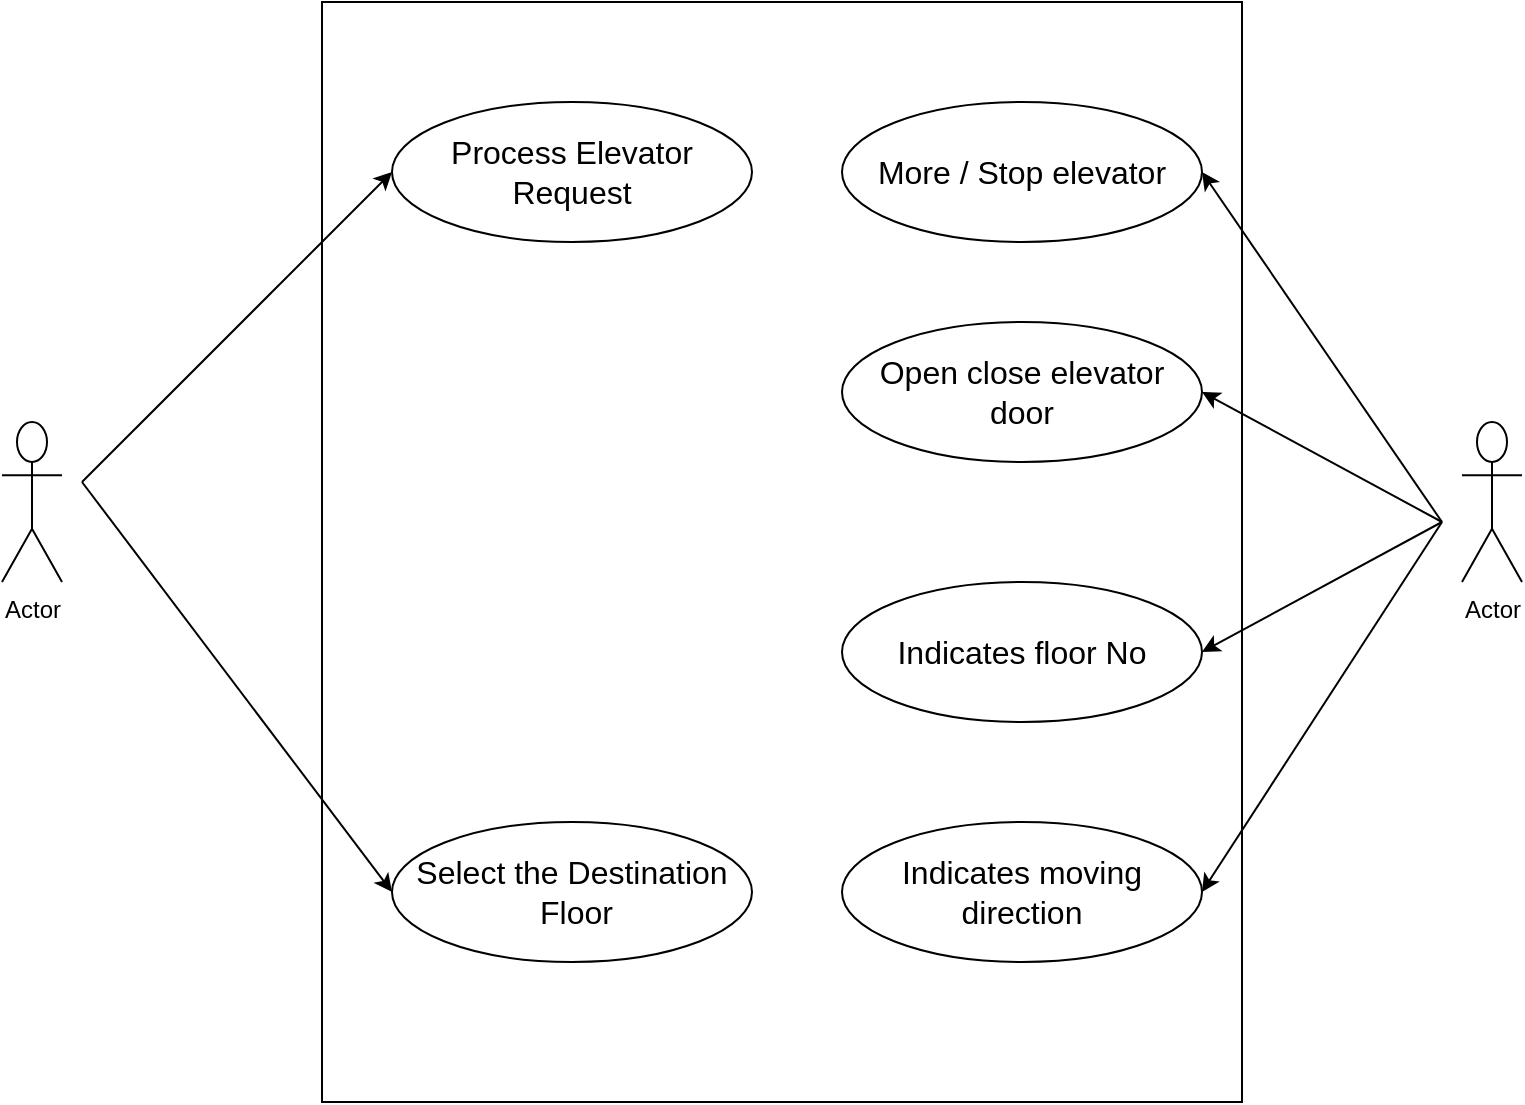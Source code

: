 <mxfile version="21.3.4" type="github">
  <diagram name="Page-1" id="b3dVDvIeKJ-f99Pgw6TJ">
    <mxGraphModel dx="1192" dy="1508" grid="1" gridSize="10" guides="1" tooltips="1" connect="1" arrows="1" fold="1" page="1" pageScale="1" pageWidth="850" pageHeight="1100" math="0" shadow="0">
      <root>
        <mxCell id="0" />
        <mxCell id="1" parent="0" />
        <mxCell id="ESShFr3eKv7B14Bm_Qjz-2" value="" style="rounded=0;whiteSpace=wrap;html=1;" vertex="1" parent="1">
          <mxGeometry x="210" y="240" width="460" height="550" as="geometry" />
        </mxCell>
        <mxCell id="ESShFr3eKv7B14Bm_Qjz-3" value="&lt;font style=&quot;font-size: 16px;&quot;&gt;Process Elevator &lt;br&gt;Request&lt;/font&gt;" style="ellipse;whiteSpace=wrap;html=1;" vertex="1" parent="1">
          <mxGeometry x="245" y="290" width="180" height="70" as="geometry" />
        </mxCell>
        <mxCell id="ESShFr3eKv7B14Bm_Qjz-4" value="&lt;font style=&quot;font-size: 16px;&quot;&gt;Select the Destination&lt;br&gt;&amp;nbsp;Floor&lt;/font&gt;" style="ellipse;whiteSpace=wrap;html=1;" vertex="1" parent="1">
          <mxGeometry x="245" y="650" width="180" height="70" as="geometry" />
        </mxCell>
        <mxCell id="ESShFr3eKv7B14Bm_Qjz-5" value="Actor" style="shape=umlActor;verticalLabelPosition=bottom;verticalAlign=top;html=1;outlineConnect=0;" vertex="1" parent="1">
          <mxGeometry x="50" y="450" width="30" height="80" as="geometry" />
        </mxCell>
        <mxCell id="ESShFr3eKv7B14Bm_Qjz-6" value="" style="endArrow=classic;html=1;rounded=0;entryX=0;entryY=0.5;entryDx=0;entryDy=0;" edge="1" parent="1" target="ESShFr3eKv7B14Bm_Qjz-3">
          <mxGeometry width="50" height="50" relative="1" as="geometry">
            <mxPoint x="90" y="480" as="sourcePoint" />
            <mxPoint x="490" y="320" as="targetPoint" />
          </mxGeometry>
        </mxCell>
        <mxCell id="ESShFr3eKv7B14Bm_Qjz-7" value="" style="endArrow=classic;html=1;rounded=0;entryX=0;entryY=0.5;entryDx=0;entryDy=0;" edge="1" parent="1" target="ESShFr3eKv7B14Bm_Qjz-4">
          <mxGeometry width="50" height="50" relative="1" as="geometry">
            <mxPoint x="90" y="480" as="sourcePoint" />
            <mxPoint x="255" y="335" as="targetPoint" />
          </mxGeometry>
        </mxCell>
        <mxCell id="ESShFr3eKv7B14Bm_Qjz-8" value="&lt;span style=&quot;font-size: 16px;&quot;&gt;More / Stop elevator&lt;/span&gt;" style="ellipse;whiteSpace=wrap;html=1;" vertex="1" parent="1">
          <mxGeometry x="470" y="290" width="180" height="70" as="geometry" />
        </mxCell>
        <mxCell id="ESShFr3eKv7B14Bm_Qjz-9" value="&lt;span style=&quot;font-size: 16px;&quot;&gt;Open close elevator door&lt;/span&gt;" style="ellipse;whiteSpace=wrap;html=1;" vertex="1" parent="1">
          <mxGeometry x="470" y="400" width="180" height="70" as="geometry" />
        </mxCell>
        <mxCell id="ESShFr3eKv7B14Bm_Qjz-10" value="&lt;span style=&quot;font-size: 16px;&quot;&gt;Indicates floor No&lt;/span&gt;" style="ellipse;whiteSpace=wrap;html=1;" vertex="1" parent="1">
          <mxGeometry x="470" y="530" width="180" height="70" as="geometry" />
        </mxCell>
        <mxCell id="ESShFr3eKv7B14Bm_Qjz-11" value="&lt;span style=&quot;font-size: 16px;&quot;&gt;Indicates moving direction&lt;/span&gt;" style="ellipse;whiteSpace=wrap;html=1;" vertex="1" parent="1">
          <mxGeometry x="470" y="650" width="180" height="70" as="geometry" />
        </mxCell>
        <mxCell id="ESShFr3eKv7B14Bm_Qjz-12" value="Actor" style="shape=umlActor;verticalLabelPosition=bottom;verticalAlign=top;html=1;outlineConnect=0;" vertex="1" parent="1">
          <mxGeometry x="780" y="450" width="30" height="80" as="geometry" />
        </mxCell>
        <mxCell id="ESShFr3eKv7B14Bm_Qjz-13" value="" style="endArrow=classic;html=1;rounded=0;entryX=1;entryY=0.5;entryDx=0;entryDy=0;" edge="1" parent="1" target="ESShFr3eKv7B14Bm_Qjz-8">
          <mxGeometry width="50" height="50" relative="1" as="geometry">
            <mxPoint x="770" y="500" as="sourcePoint" />
            <mxPoint x="255" y="335" as="targetPoint" />
          </mxGeometry>
        </mxCell>
        <mxCell id="ESShFr3eKv7B14Bm_Qjz-14" value="" style="endArrow=classic;html=1;rounded=0;entryX=1;entryY=0.5;entryDx=0;entryDy=0;" edge="1" parent="1" target="ESShFr3eKv7B14Bm_Qjz-9">
          <mxGeometry width="50" height="50" relative="1" as="geometry">
            <mxPoint x="770" y="500" as="sourcePoint" />
            <mxPoint x="662" y="348" as="targetPoint" />
          </mxGeometry>
        </mxCell>
        <mxCell id="ESShFr3eKv7B14Bm_Qjz-15" value="" style="endArrow=classic;html=1;rounded=0;entryX=1;entryY=0.5;entryDx=0;entryDy=0;" edge="1" parent="1" target="ESShFr3eKv7B14Bm_Qjz-10">
          <mxGeometry width="50" height="50" relative="1" as="geometry">
            <mxPoint x="770" y="500" as="sourcePoint" />
            <mxPoint x="672" y="358" as="targetPoint" />
          </mxGeometry>
        </mxCell>
        <mxCell id="ESShFr3eKv7B14Bm_Qjz-16" value="" style="endArrow=classic;html=1;rounded=0;entryX=1;entryY=0.5;entryDx=0;entryDy=0;" edge="1" parent="1" target="ESShFr3eKv7B14Bm_Qjz-11">
          <mxGeometry width="50" height="50" relative="1" as="geometry">
            <mxPoint x="770" y="500" as="sourcePoint" />
            <mxPoint x="682" y="368" as="targetPoint" />
          </mxGeometry>
        </mxCell>
      </root>
    </mxGraphModel>
  </diagram>
</mxfile>

